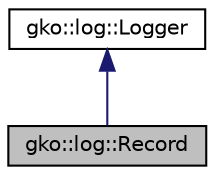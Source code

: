 digraph "gko::log::Record"
{
 // INTERACTIVE_SVG=YES
  edge [fontname="Helvetica",fontsize="10",labelfontname="Helvetica",labelfontsize="10"];
  node [fontname="Helvetica",fontsize="10",shape=record];
  Node1 [label="gko::log::Record",height=0.2,width=0.4,color="black", fillcolor="grey75", style="filled", fontcolor="black"];
  Node2 -> Node1 [dir="back",color="midnightblue",fontsize="10",style="solid",fontname="Helvetica"];
  Node2 [label="gko::log::Logger",height=0.2,width=0.4,color="black", fillcolor="white", style="filled",URL="$classgko_1_1log_1_1Logger.html",tooltip="The Logger class represents a simple Logger object. "];
}
